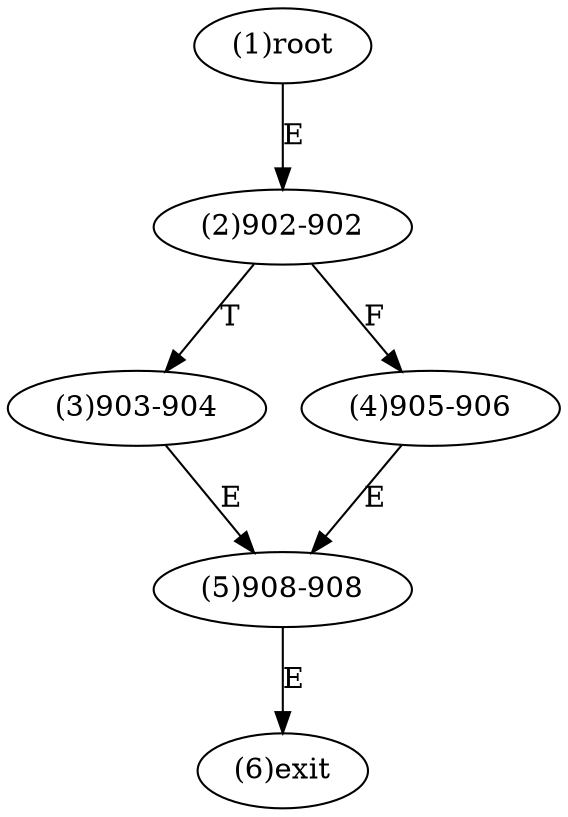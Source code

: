 digraph "" { 
1[ label="(1)root"];
2[ label="(2)902-902"];
3[ label="(3)903-904"];
4[ label="(4)905-906"];
5[ label="(5)908-908"];
6[ label="(6)exit"];
1->2[ label="E"];
2->4[ label="F"];
2->3[ label="T"];
3->5[ label="E"];
4->5[ label="E"];
5->6[ label="E"];
}